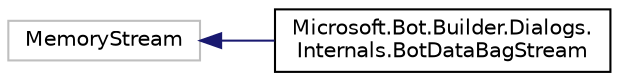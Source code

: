 digraph "Graphical Class Hierarchy"
{
  edge [fontname="Helvetica",fontsize="10",labelfontname="Helvetica",labelfontsize="10"];
  node [fontname="Helvetica",fontsize="10",shape=record];
  rankdir="LR";
  Node1 [label="MemoryStream",height=0.2,width=0.4,color="grey75", fillcolor="white", style="filled"];
  Node1 -> Node2 [dir="back",color="midnightblue",fontsize="10",style="solid",fontname="Helvetica"];
  Node2 [label="Microsoft.Bot.Builder.Dialogs.\lInternals.BotDataBagStream",height=0.2,width=0.4,color="black", fillcolor="white", style="filled",URL="$d4/d2d/class_microsoft_1_1_bot_1_1_builder_1_1_dialogs_1_1_internals_1_1_bot_data_bag_stream.html"];
}
